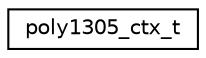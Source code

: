 digraph "Graphical Class Hierarchy"
{
 // LATEX_PDF_SIZE
  edge [fontname="Helvetica",fontsize="10",labelfontname="Helvetica",labelfontsize="10"];
  node [fontname="Helvetica",fontsize="10",shape=record];
  rankdir="LR";
  Node0 [label="poly1305_ctx_t",height=0.2,width=0.4,color="black", fillcolor="white", style="filled",URL="$structpoly1305__ctx__t.html",tooltip="Poly1305 context."];
}
